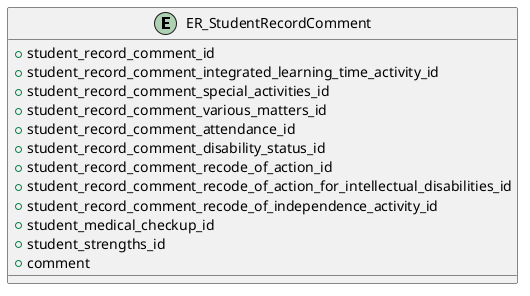 @startuml

entity "ER_StudentRecordComment"{
    + student_record_comment_id
    + student_record_comment_integrated_learning_time_activity_id
    + student_record_comment_special_activities_id
    + student_record_comment_various_matters_id
    + student_record_comment_attendance_id
    + student_record_comment_disability_status_id
    + student_record_comment_recode_of_action_id
    + student_record_comment_recode_of_action_for_intellectual_disabilities_id
    + student_record_comment_recode_of_independence_activity_id
    + student_medical_checkup_id
    + student_strengths_id
    + comment
}

@enduml